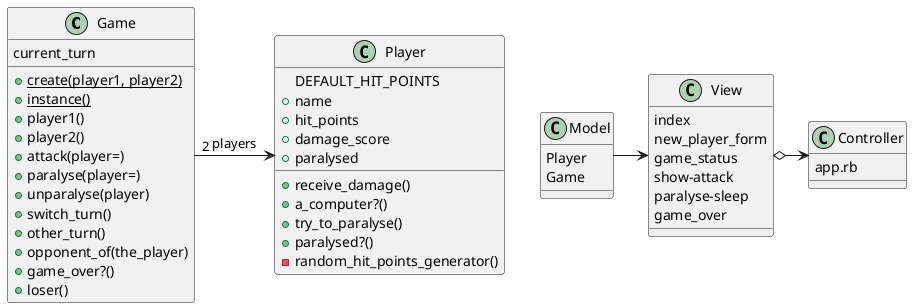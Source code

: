 @startuml

class Game {
    +{static} create(player1, player2)
    +{static} instance()
    current_turn
    +player1()
    +player2()
    +attack(player=)
    +paralyse(player=)
    +unparalyse(player)
    +switch_turn()
    +other_turn()
    +opponent_of(the_player)
    +game_over?()
    +loser()
}

class Player {
    DEFAULT_HIT_POINTS
    +name
    +hit_points
    +damage_score
    +paralysed
    +receive_damage()
    +a_computer?()
    +try_to_paralyse()
    +paralysed?()
    -random_hit_points_generator()
}

class Model {
    Player
    Game
}

class Controller {
    app.rb
}

class View {
    index
    new_player_form
    game_status
    show-attack
    paralyse-sleep
    game_over
}

Game -> Player :"2" players

Model ->View
View o-> Controller

@enduml

